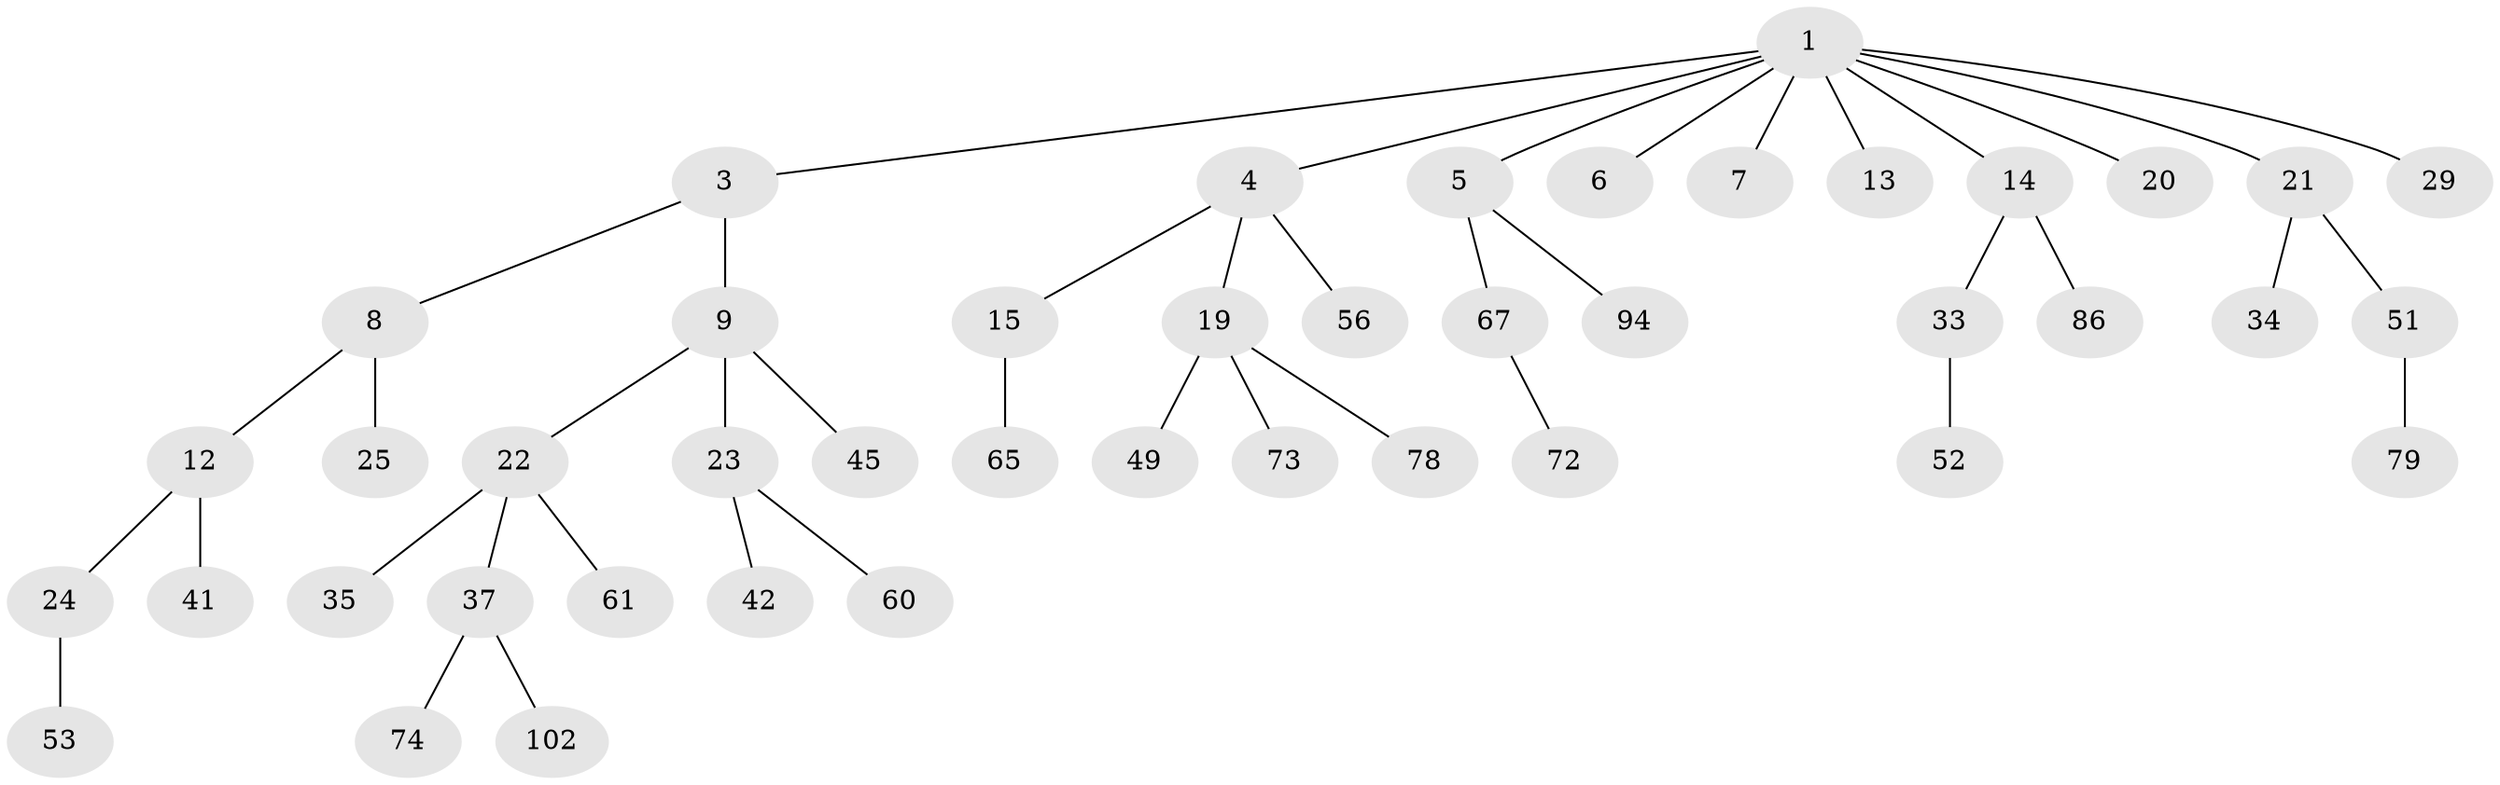 // original degree distribution, {5: 0.03636363636363636, 7: 0.00909090909090909, 3: 0.18181818181818182, 4: 0.06363636363636363, 1: 0.4818181818181818, 2: 0.22727272727272727}
// Generated by graph-tools (version 1.1) at 2025/19/03/04/25 18:19:11]
// undirected, 44 vertices, 43 edges
graph export_dot {
graph [start="1"]
  node [color=gray90,style=filled];
  1 [super="+2"];
  3;
  4 [super="+10"];
  5 [super="+50"];
  6 [super="+46+107+93+66"];
  7;
  8 [super="+16"];
  9 [super="+63+11"];
  12;
  13;
  14 [super="+18+26+17"];
  15 [super="+47"];
  19 [super="+36+28"];
  20;
  21 [super="+30"];
  22 [super="+48"];
  23 [super="+58+27+82"];
  24 [super="+95+101"];
  25 [super="+55"];
  29;
  33 [super="+40"];
  34 [super="+77"];
  35 [super="+85"];
  37 [super="+38"];
  41 [super="+98"];
  42 [super="+104+89"];
  45 [super="+75+57"];
  49 [super="+108"];
  51 [super="+69"];
  52;
  53 [super="+71+59"];
  56;
  60 [super="+105"];
  61;
  65;
  67 [super="+68"];
  72;
  73;
  74 [super="+91"];
  78;
  79;
  86;
  94;
  102;
  1 -- 4;
  1 -- 5;
  1 -- 6;
  1 -- 21;
  1 -- 29;
  1 -- 3;
  1 -- 20;
  1 -- 7;
  1 -- 13;
  1 -- 14;
  3 -- 8;
  3 -- 9;
  4 -- 19;
  4 -- 56;
  4 -- 15;
  5 -- 67;
  5 -- 94;
  8 -- 12;
  8 -- 25;
  9 -- 22;
  9 -- 23;
  9 -- 45;
  12 -- 24;
  12 -- 41;
  14 -- 86;
  14 -- 33;
  15 -- 65;
  19 -- 73;
  19 -- 78;
  19 -- 49;
  21 -- 34;
  21 -- 51;
  22 -- 35;
  22 -- 37;
  22 -- 61;
  23 -- 60;
  23 -- 42;
  24 -- 53;
  33 -- 52;
  37 -- 74;
  37 -- 102;
  51 -- 79;
  67 -- 72;
}
